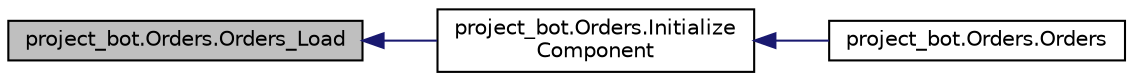 digraph "project_bot.Orders.Orders_Load"
{
  edge [fontname="Helvetica",fontsize="10",labelfontname="Helvetica",labelfontsize="10"];
  node [fontname="Helvetica",fontsize="10",shape=record];
  rankdir="LR";
  Node41 [label="project_bot.Orders.Orders_Load",height=0.2,width=0.4,color="black", fillcolor="grey75", style="filled", fontcolor="black"];
  Node41 -> Node42 [dir="back",color="midnightblue",fontsize="10",style="solid",fontname="Helvetica"];
  Node42 [label="project_bot.Orders.Initialize\lComponent",height=0.2,width=0.4,color="black", fillcolor="white", style="filled",URL="$classproject__bot_1_1_orders.html#a68deaeda6bfb30c919e85e7304037ad5",tooltip="Required method for Designer support - do not modify the contents of this method with the code editor..."];
  Node42 -> Node43 [dir="back",color="midnightblue",fontsize="10",style="solid",fontname="Helvetica"];
  Node43 [label="project_bot.Orders.Orders",height=0.2,width=0.4,color="black", fillcolor="white", style="filled",URL="$classproject__bot_1_1_orders.html#aa04aa43a7ce406ffe815e47f16422668"];
}
